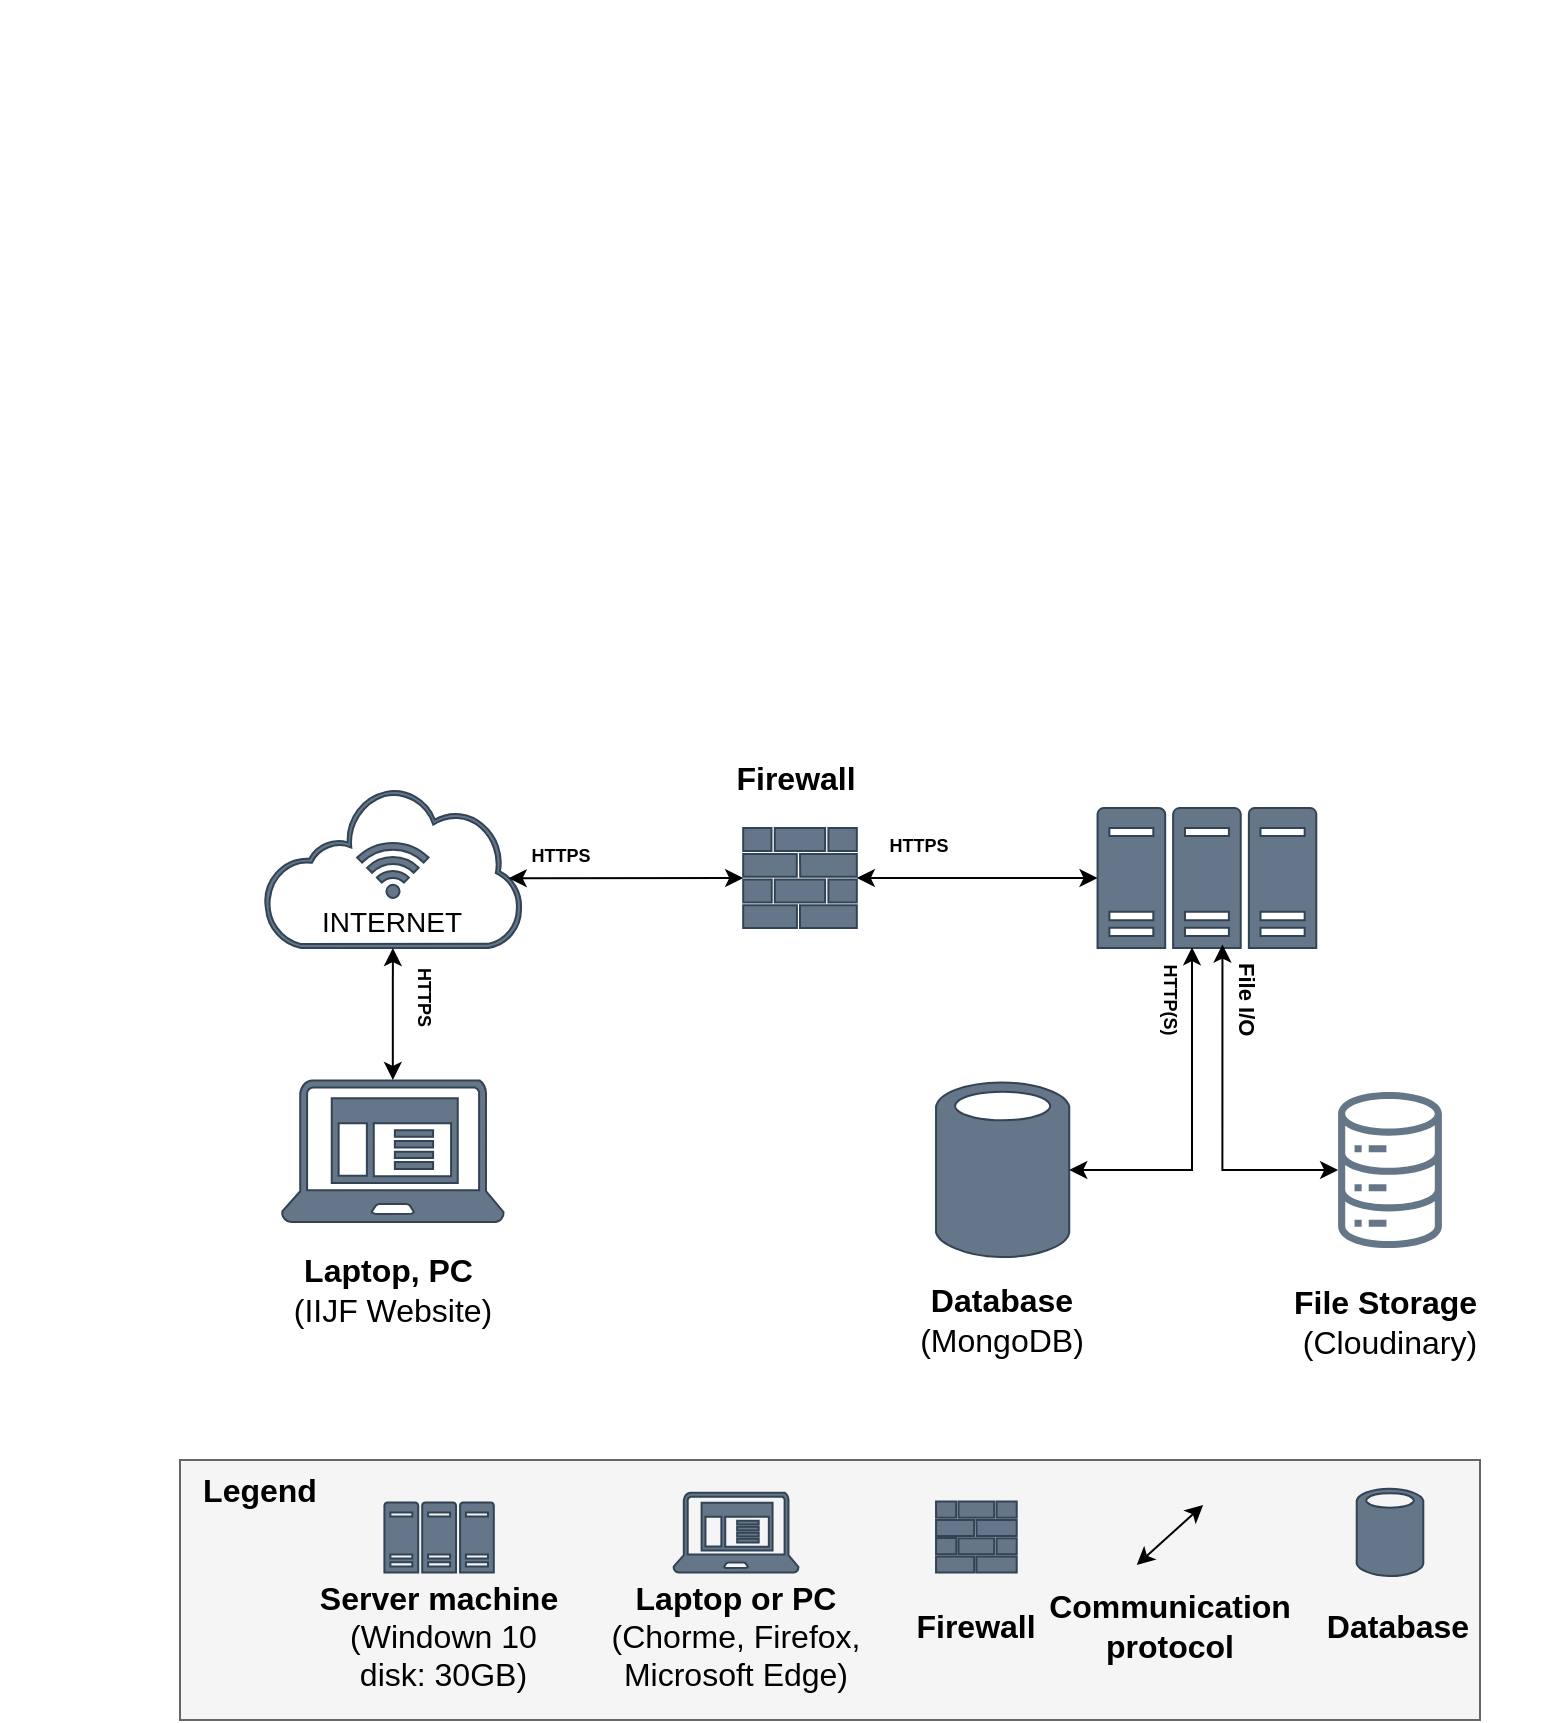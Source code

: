 <mxfile version="24.2.2" type="device">
  <diagram name="Trang-1" id="FsOXkh6K6oc_UUWANtid">
    <mxGraphModel dx="1434" dy="749" grid="1" gridSize="10" guides="1" tooltips="1" connect="1" arrows="1" fold="1" page="1" pageScale="1" pageWidth="827" pageHeight="1169" math="0" shadow="0">
      <root>
        <mxCell id="0" />
        <mxCell id="1" parent="0" />
        <mxCell id="50K-PLyugSdvcIiuaTGB-41" value="" style="html=1;strokeColor=none;resizeWidth=1;resizeHeight=1;fillColor=none;part=1;connectable=0;allowArrows=0;deletable=0;whiteSpace=wrap;fontStyle=1;fontSize=13;" parent="1" vertex="1">
          <mxGeometry x="90" y="890" width="20" as="geometry" />
        </mxCell>
        <mxCell id="-kBTM8f9mCgg_BD03flb-62" value="" style="sketch=0;aspect=fixed;pointerEvents=1;shadow=0;dashed=0;html=1;strokeColor=#314354;labelPosition=center;verticalLabelPosition=bottom;verticalAlign=top;align=center;fillColor=#647687;shape=mxgraph.mscae.enterprise.client_application;fontColor=#ffffff;fontStyle=0;fontSize=16;" parent="1" vertex="1">
          <mxGeometry x="230.95" y="1430" width="110.94" height="71" as="geometry" />
        </mxCell>
        <mxCell id="-kBTM8f9mCgg_BD03flb-63" value="" style="sketch=0;aspect=fixed;pointerEvents=1;shadow=0;dashed=0;html=1;strokeColor=#314354;labelPosition=center;verticalLabelPosition=bottom;verticalAlign=top;align=center;fillColor=#647687;shape=mxgraph.mscae.enterprise.internet_hollow;fontColor=#ffffff;fontStyle=0;fontSize=16;" parent="1" vertex="1">
          <mxGeometry x="221.91" y="1284" width="129.03" height="80" as="geometry" />
        </mxCell>
        <mxCell id="-kBTM8f9mCgg_BD03flb-64" value="" style="sketch=0;aspect=fixed;pointerEvents=1;shadow=0;dashed=0;html=1;strokeColor=#314354;labelPosition=center;verticalLabelPosition=bottom;verticalAlign=top;align=center;fillColor=#647687;shape=mxgraph.mscae.enterprise.wireless_connection;direction=north;fontColor=#ffffff;fontStyle=0;fontSize=16;" parent="1" vertex="1">
          <mxGeometry x="268.57" y="1309" width="35.71" height="30" as="geometry" />
        </mxCell>
        <mxCell id="-kBTM8f9mCgg_BD03flb-65" value="" style="sketch=0;aspect=fixed;pointerEvents=1;shadow=0;dashed=0;html=1;strokeColor=#314354;labelPosition=center;verticalLabelPosition=bottom;verticalAlign=top;align=center;fillColor=#647687;shape=mxgraph.mscae.enterprise.firewall;fontColor=#ffffff;fontStyle=0;fontSize=16;" parent="1" vertex="1">
          <mxGeometry x="461.59" y="1304" width="56.82" height="50" as="geometry" />
        </mxCell>
        <mxCell id="-kBTM8f9mCgg_BD03flb-66" value="" style="sketch=0;aspect=fixed;pointerEvents=1;shadow=0;dashed=0;html=1;strokeColor=#314354;labelPosition=center;verticalLabelPosition=bottom;verticalAlign=top;align=center;fillColor=#647687;shape=mxgraph.mscae.enterprise.server_farm;fontColor=#ffffff;fontStyle=0;fontSize=16;" parent="1" vertex="1">
          <mxGeometry x="638.77" y="1294" width="109.38" height="70" as="geometry" />
        </mxCell>
        <mxCell id="-kBTM8f9mCgg_BD03flb-67" value="" style="sketch=0;aspect=fixed;pointerEvents=1;shadow=0;dashed=0;html=1;strokeColor=#314354;labelPosition=center;verticalLabelPosition=bottom;verticalAlign=top;align=center;fillColor=#647687;shape=mxgraph.mscae.enterprise.database_generic;fontColor=#ffffff;fontStyle=0;fontSize=16;" parent="1" vertex="1">
          <mxGeometry x="558.02" y="1430" width="66.6" height="90" as="geometry" />
        </mxCell>
        <mxCell id="-kBTM8f9mCgg_BD03flb-68" value="" style="endArrow=classic;html=1;rounded=0;exitX=1;exitY=0.5;exitDx=0;exitDy=0;exitPerimeter=0;fontStyle=0;edgeStyle=elbowEdgeStyle;fontSize=16;startArrow=classic;entryX=0.429;entryY=0.994;entryDx=0;entryDy=0;entryPerimeter=0;" parent="1" source="-kBTM8f9mCgg_BD03flb-67" target="-kBTM8f9mCgg_BD03flb-66" edge="1">
          <mxGeometry width="50" height="50" relative="1" as="geometry">
            <mxPoint x="721.85" y="1519" as="sourcePoint" />
            <mxPoint x="768" y="1320" as="targetPoint" />
            <Array as="points">
              <mxPoint x="686" y="1420" />
            </Array>
          </mxGeometry>
        </mxCell>
        <mxCell id="-kBTM8f9mCgg_BD03flb-69" value="" style="endArrow=classic;html=1;rounded=0;exitX=0.949;exitY=0.564;exitDx=0;exitDy=0;exitPerimeter=0;entryX=0;entryY=0.5;entryDx=0;entryDy=0;entryPerimeter=0;fontStyle=0;fontSize=16;startArrow=classic;" parent="1" source="-kBTM8f9mCgg_BD03flb-63" target="-kBTM8f9mCgg_BD03flb-65" edge="1">
          <mxGeometry width="50" height="50" relative="1" as="geometry">
            <mxPoint x="517.85" y="1386" as="sourcePoint" />
            <mxPoint x="567.85" y="1336" as="targetPoint" />
          </mxGeometry>
        </mxCell>
        <mxCell id="-kBTM8f9mCgg_BD03flb-70" value="HTTPS" style="text;html=1;strokeColor=none;fillColor=none;align=center;verticalAlign=middle;whiteSpace=wrap;rounded=0;fontStyle=1;fontSize=9;" parent="1" vertex="1">
          <mxGeometry x="350.94" y="1309" width="39.11" height="18" as="geometry" />
        </mxCell>
        <mxCell id="-kBTM8f9mCgg_BD03flb-71" value="" style="endArrow=classic;html=1;rounded=0;fontStyle=0;fontSize=16;startArrow=classic;entryX=0.5;entryY=0;entryDx=0;entryDy=0;entryPerimeter=0;exitX=0.5;exitY=1;exitDx=0;exitDy=0;exitPerimeter=0;" parent="1" source="-kBTM8f9mCgg_BD03flb-63" target="-kBTM8f9mCgg_BD03flb-62" edge="1">
          <mxGeometry width="50" height="50" relative="1" as="geometry">
            <mxPoint x="340" y="1390" as="sourcePoint" />
            <mxPoint x="420" y="1220" as="targetPoint" />
          </mxGeometry>
        </mxCell>
        <mxCell id="-kBTM8f9mCgg_BD03flb-73" value="&lt;b&gt;Laptop, PC&amp;nbsp;&lt;/b&gt;&lt;br&gt;(IIJF Website)" style="text;html=1;strokeColor=none;fillColor=none;align=center;verticalAlign=middle;whiteSpace=wrap;rounded=0;fontStyle=0;fontSize=16;" parent="1" vertex="1">
          <mxGeometry x="225.14" y="1520" width="122.55" height="30" as="geometry" />
        </mxCell>
        <mxCell id="-kBTM8f9mCgg_BD03flb-74" value="" style="endArrow=classic;html=1;rounded=0;exitX=1;exitY=0.5;exitDx=0;exitDy=0;exitPerimeter=0;entryX=0;entryY=0.5;entryDx=0;entryDy=0;entryPerimeter=0;fontStyle=0;fontSize=16;startArrow=classic;" parent="1" source="-kBTM8f9mCgg_BD03flb-65" target="-kBTM8f9mCgg_BD03flb-66" edge="1">
          <mxGeometry width="50" height="50" relative="1" as="geometry">
            <mxPoint x="677.4" y="1360.81" as="sourcePoint" />
            <mxPoint x="795.4" y="1360.81" as="targetPoint" />
          </mxGeometry>
        </mxCell>
        <mxCell id="-kBTM8f9mCgg_BD03flb-75" value="HTTP(S)" style="text;html=1;strokeColor=none;fillColor=none;align=center;verticalAlign=middle;whiteSpace=wrap;rounded=0;fontStyle=1;fontSize=9;rotation=90;" parent="1" vertex="1">
          <mxGeometry x="644.97" y="1375" width="60" height="30" as="geometry" />
        </mxCell>
        <mxCell id="-kBTM8f9mCgg_BD03flb-76" value="&lt;span style=&quot;font-size: 16px;&quot;&gt;Firewall&lt;/span&gt;" style="text;html=1;strokeColor=none;fillColor=none;align=center;verticalAlign=middle;whiteSpace=wrap;rounded=0;fontStyle=1;fontSize=16;" parent="1" vertex="1">
          <mxGeometry x="458.41" y="1264" width="60" height="30" as="geometry" />
        </mxCell>
        <mxCell id="-kBTM8f9mCgg_BD03flb-77" value="INTERNET" style="text;html=1;strokeColor=none;fillColor=none;align=center;verticalAlign=middle;whiteSpace=wrap;rounded=0;fontStyle=0;fontSize=14;" parent="1" vertex="1">
          <mxGeometry x="256.43" y="1336" width="60" height="30" as="geometry" />
        </mxCell>
        <mxCell id="-kBTM8f9mCgg_BD03flb-79" value="" style="rounded=0;whiteSpace=wrap;html=1;fontSize=16;fontStyle=0;fillColor=#f5f5f5;fontColor=#333333;strokeColor=#666666;" parent="1" vertex="1">
          <mxGeometry x="180" y="1620" width="650" height="130" as="geometry" />
        </mxCell>
        <mxCell id="-kBTM8f9mCgg_BD03flb-80" value="&lt;span style=&quot;font-size: 16px;&quot;&gt;&lt;b&gt;Legend&lt;/b&gt;&lt;/span&gt;" style="text;html=1;strokeColor=none;fillColor=none;align=center;verticalAlign=middle;whiteSpace=wrap;rounded=0;fontSize=16;fontStyle=0" parent="1" vertex="1">
          <mxGeometry x="190" y="1620" width="60" height="30" as="geometry" />
        </mxCell>
        <mxCell id="-kBTM8f9mCgg_BD03flb-84" value="File I/O" style="text;html=1;strokeColor=none;fillColor=none;align=center;verticalAlign=middle;whiteSpace=wrap;rounded=0;fontStyle=1;rotation=90;fontSize=11;" parent="1" vertex="1">
          <mxGeometry x="676.32" y="1380" width="74.62" height="20" as="geometry" />
        </mxCell>
        <mxCell id="-kBTM8f9mCgg_BD03flb-85" value="&lt;b&gt;Database &lt;/b&gt;&lt;br style=&quot;font-size: 16px;&quot;&gt;(MongoDB)" style="text;html=1;strokeColor=none;fillColor=none;align=center;verticalAlign=middle;whiteSpace=wrap;rounded=0;fontStyle=0;fontSize=16;" parent="1" vertex="1">
          <mxGeometry x="506.32" y="1540" width="170" height="20" as="geometry" />
        </mxCell>
        <mxCell id="-kBTM8f9mCgg_BD03flb-86" value="&lt;b&gt;File Storage&lt;/b&gt;&amp;nbsp;&lt;br style=&quot;border-color: var(--border-color);&quot;&gt;(Cloudinary)" style="text;html=1;strokeColor=none;fillColor=none;align=center;verticalAlign=middle;whiteSpace=wrap;rounded=0;fontStyle=0;fontSize=16;" parent="1" vertex="1">
          <mxGeometry x="700" y="1540" width="170" height="21" as="geometry" />
        </mxCell>
        <mxCell id="-kBTM8f9mCgg_BD03flb-87" value="" style="sketch=0;aspect=fixed;pointerEvents=1;shadow=0;dashed=0;html=1;strokeColor=#314354;labelPosition=center;verticalLabelPosition=bottom;verticalAlign=top;align=center;fillColor=#647687;shape=mxgraph.mscae.enterprise.server_farm;fontColor=#ffffff;fontStyle=0;fontSize=16;" parent="1" vertex="1">
          <mxGeometry x="282.21" y="1641.25" width="54.69" height="35" as="geometry" />
        </mxCell>
        <mxCell id="-kBTM8f9mCgg_BD03flb-88" value="&lt;span style=&quot;font-size: 16px;&quot;&gt;&lt;b&gt;Server machine&lt;/b&gt;&lt;br&gt;&lt;/span&gt;&amp;nbsp;(Windown 10&lt;div&gt;&amp;nbsp;disk: 30GB)&lt;span style=&quot;font-size: 16px;&quot;&gt;&lt;br&gt;&lt;/span&gt;&lt;/div&gt;" style="text;html=1;strokeColor=none;fillColor=none;align=center;verticalAlign=middle;whiteSpace=wrap;rounded=0;fontSize=16;fontStyle=0" parent="1" vertex="1">
          <mxGeometry x="232.06" y="1693" width="155" height="30" as="geometry" />
        </mxCell>
        <mxCell id="-kBTM8f9mCgg_BD03flb-89" value="" style="sketch=0;aspect=fixed;pointerEvents=1;shadow=0;dashed=0;html=1;strokeColor=#314354;labelPosition=center;verticalLabelPosition=bottom;verticalAlign=top;align=center;fillColor=#647687;shape=mxgraph.mscae.enterprise.client_application;fontColor=#ffffff;fontStyle=0;fontSize=16;" parent="1" vertex="1">
          <mxGeometry x="426.75" y="1636.25" width="62.5" height="40" as="geometry" />
        </mxCell>
        <mxCell id="-kBTM8f9mCgg_BD03flb-94" value="" style="endArrow=classic;html=1;rounded=0;fontSize=16;startArrow=classic;fontStyle=0" parent="1" edge="1">
          <mxGeometry width="50" height="50" relative="1" as="geometry">
            <mxPoint x="658.34" y="1672.5" as="sourcePoint" />
            <mxPoint x="691.6" y="1642.5" as="targetPoint" />
          </mxGeometry>
        </mxCell>
        <mxCell id="-kBTM8f9mCgg_BD03flb-95" value="&lt;span&gt;&lt;span style=&quot;font-size: 16px;&quot;&gt;&lt;b&gt;Laptop or PC&lt;/b&gt;&lt;br&gt;&lt;/span&gt;(Chorme, Firefox, Microsoft Edge)&lt;/span&gt;&lt;span style=&quot;font-size: 16px;&quot;&gt;&lt;br&gt;&lt;/span&gt;" style="text;html=1;strokeColor=none;fillColor=none;align=center;verticalAlign=middle;whiteSpace=wrap;rounded=0;fontSize=16;fontStyle=0" parent="1" vertex="1">
          <mxGeometry x="377" y="1693" width="162" height="30" as="geometry" />
        </mxCell>
        <mxCell id="-kBTM8f9mCgg_BD03flb-96" value="&lt;span style=&quot;font-size: 16px;&quot;&gt;&lt;b&gt;Communication&lt;br style=&quot;font-size: 16px;&quot;&gt;protocol&lt;/b&gt;&lt;br style=&quot;font-size: 16px;&quot;&gt;&lt;/span&gt;" style="text;html=1;strokeColor=none;fillColor=none;align=center;verticalAlign=middle;whiteSpace=wrap;rounded=0;fontSize=16;fontStyle=0" parent="1" vertex="1">
          <mxGeometry x="633.77" y="1688" width="82.39" height="30" as="geometry" />
        </mxCell>
        <mxCell id="-kBTM8f9mCgg_BD03flb-97" value="" style="sketch=0;aspect=fixed;pointerEvents=1;shadow=0;dashed=0;html=1;strokeColor=#314354;labelPosition=center;verticalLabelPosition=bottom;verticalAlign=top;align=center;fillColor=#647687;shape=mxgraph.mscae.enterprise.database_generic;fontColor=#ffffff;fontStyle=0;fontSize=16;" parent="1" vertex="1">
          <mxGeometry x="768.35" y="1633.75" width="33.3" height="45" as="geometry" />
        </mxCell>
        <mxCell id="-kBTM8f9mCgg_BD03flb-98" value="&lt;span style=&quot;font-size: 16px;&quot;&gt;&lt;b&gt;Database&lt;/b&gt;&lt;br style=&quot;font-size: 16px;&quot;&gt;&lt;/span&gt;" style="text;html=1;strokeColor=none;fillColor=none;align=center;verticalAlign=middle;whiteSpace=wrap;rounded=0;fontSize=16;fontStyle=0" parent="1" vertex="1">
          <mxGeometry x="748.15" y="1688" width="82.39" height="30" as="geometry" />
        </mxCell>
        <mxCell id="-kBTM8f9mCgg_BD03flb-115" value="" style="sketch=0;aspect=fixed;pointerEvents=1;shadow=0;dashed=0;html=1;strokeColor=#314354;labelPosition=center;verticalLabelPosition=bottom;verticalAlign=top;align=center;fillColor=#647687;shape=mxgraph.mscae.enterprise.firewall;fontColor=#ffffff;fontStyle=0;fontSize=16;" parent="1" vertex="1">
          <mxGeometry x="558.02" y="1640.75" width="40.34" height="35.5" as="geometry" />
        </mxCell>
        <mxCell id="-kBTM8f9mCgg_BD03flb-116" value="&lt;span style=&quot;font-size: 16px;&quot;&gt;&lt;b&gt;Firewall&lt;/b&gt;&lt;/span&gt;" style="text;html=1;strokeColor=none;fillColor=none;align=center;verticalAlign=middle;whiteSpace=wrap;rounded=0;fontStyle=0;fontSize=16;" parent="1" vertex="1">
          <mxGeometry x="548.19" y="1688" width="60" height="30" as="geometry" />
        </mxCell>
        <mxCell id="IFB1kLYS0HCzjGaEkvHB-1" value="" style="sketch=0;outlineConnect=0;fontColor=#ffffff;fillColor=#647687;strokeColor=#314354;dashed=0;verticalLabelPosition=bottom;verticalAlign=top;align=center;html=1;fontSize=12;fontStyle=0;aspect=fixed;pointerEvents=1;shape=mxgraph.aws4.iot_analytics_data_store;" parent="1" vertex="1">
          <mxGeometry x="758.0" y="1436" width="54" height="78" as="geometry" />
        </mxCell>
        <mxCell id="IFB1kLYS0HCzjGaEkvHB-2" value="" style="endArrow=classic;html=1;rounded=0;fontStyle=0;edgeStyle=orthogonalEdgeStyle;fontSize=16;startArrow=classic;entryX=0.571;entryY=0.975;entryDx=0;entryDy=0;entryPerimeter=0;" parent="1" source="IFB1kLYS0HCzjGaEkvHB-1" target="-kBTM8f9mCgg_BD03flb-66" edge="1">
          <mxGeometry width="50" height="50" relative="1" as="geometry">
            <mxPoint x="738" y="1233" as="sourcePoint" />
            <mxPoint x="778" y="1340" as="targetPoint" />
          </mxGeometry>
        </mxCell>
        <mxCell id="p8i6GO1KpOtZUz1zpnRe-1" style="edgeStyle=elbowEdgeStyle;rounded=0;orthogonalLoop=1;jettySize=auto;html=1;entryX=0.5;entryY=1;entryDx=0;entryDy=0;entryPerimeter=0;" parent="1" source="-kBTM8f9mCgg_BD03flb-62" target="-kBTM8f9mCgg_BD03flb-62" edge="1">
          <mxGeometry relative="1" as="geometry" />
        </mxCell>
        <mxCell id="p8i6GO1KpOtZUz1zpnRe-4" value="HTTPS" style="text;html=1;strokeColor=none;fillColor=none;align=center;verticalAlign=middle;whiteSpace=wrap;rounded=0;fontStyle=1;fontSize=9;rotation=90;" parent="1" vertex="1">
          <mxGeometry x="282.21" y="1380" width="39.11" height="18" as="geometry" />
        </mxCell>
        <mxCell id="p8i6GO1KpOtZUz1zpnRe-5" value="HTTPS" style="text;html=1;strokeColor=none;fillColor=none;align=center;verticalAlign=middle;whiteSpace=wrap;rounded=0;fontStyle=1;fontSize=9;" parent="1" vertex="1">
          <mxGeometry x="530" y="1304" width="39.11" height="18" as="geometry" />
        </mxCell>
      </root>
    </mxGraphModel>
  </diagram>
</mxfile>
